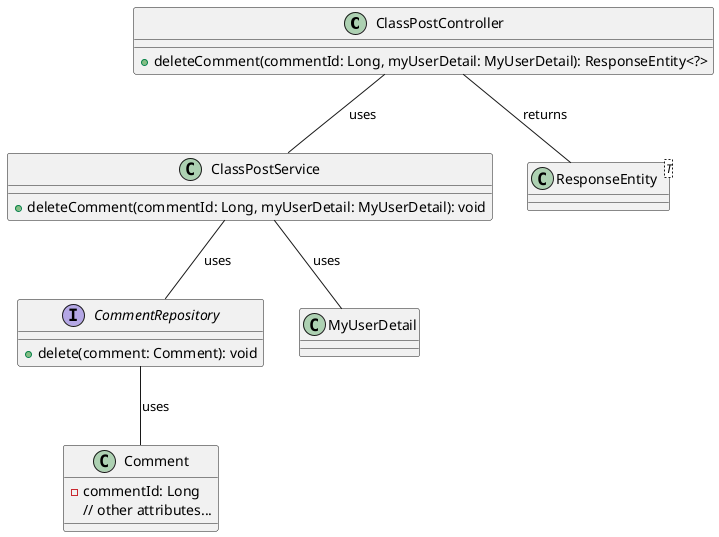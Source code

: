 @startuml

class ClassPostController {
  +deleteComment(commentId: Long, myUserDetail: MyUserDetail): ResponseEntity<?>
}

class ClassPostService {
  +deleteComment(commentId: Long, myUserDetail: MyUserDetail): void
}

interface CommentRepository {
  +delete(comment: Comment): void
}

class Comment {
  -commentId: Long
  // other attributes...
}

class MyUserDetail

class ResponseEntity<T>

ClassPostController -- ClassPostService : uses
ClassPostService -- CommentRepository : uses
ClassPostService -- MyUserDetail : uses
CommentRepository -- Comment : uses
ClassPostController -- ResponseEntity : returns

@enduml
